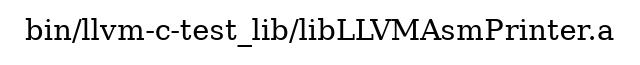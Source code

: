 digraph "bin/llvm-c-test_lib/libLLVMAsmPrinter.a" {
	label="bin/llvm-c-test_lib/libLLVMAsmPrinter.a";
	rankdir=LR;

}
